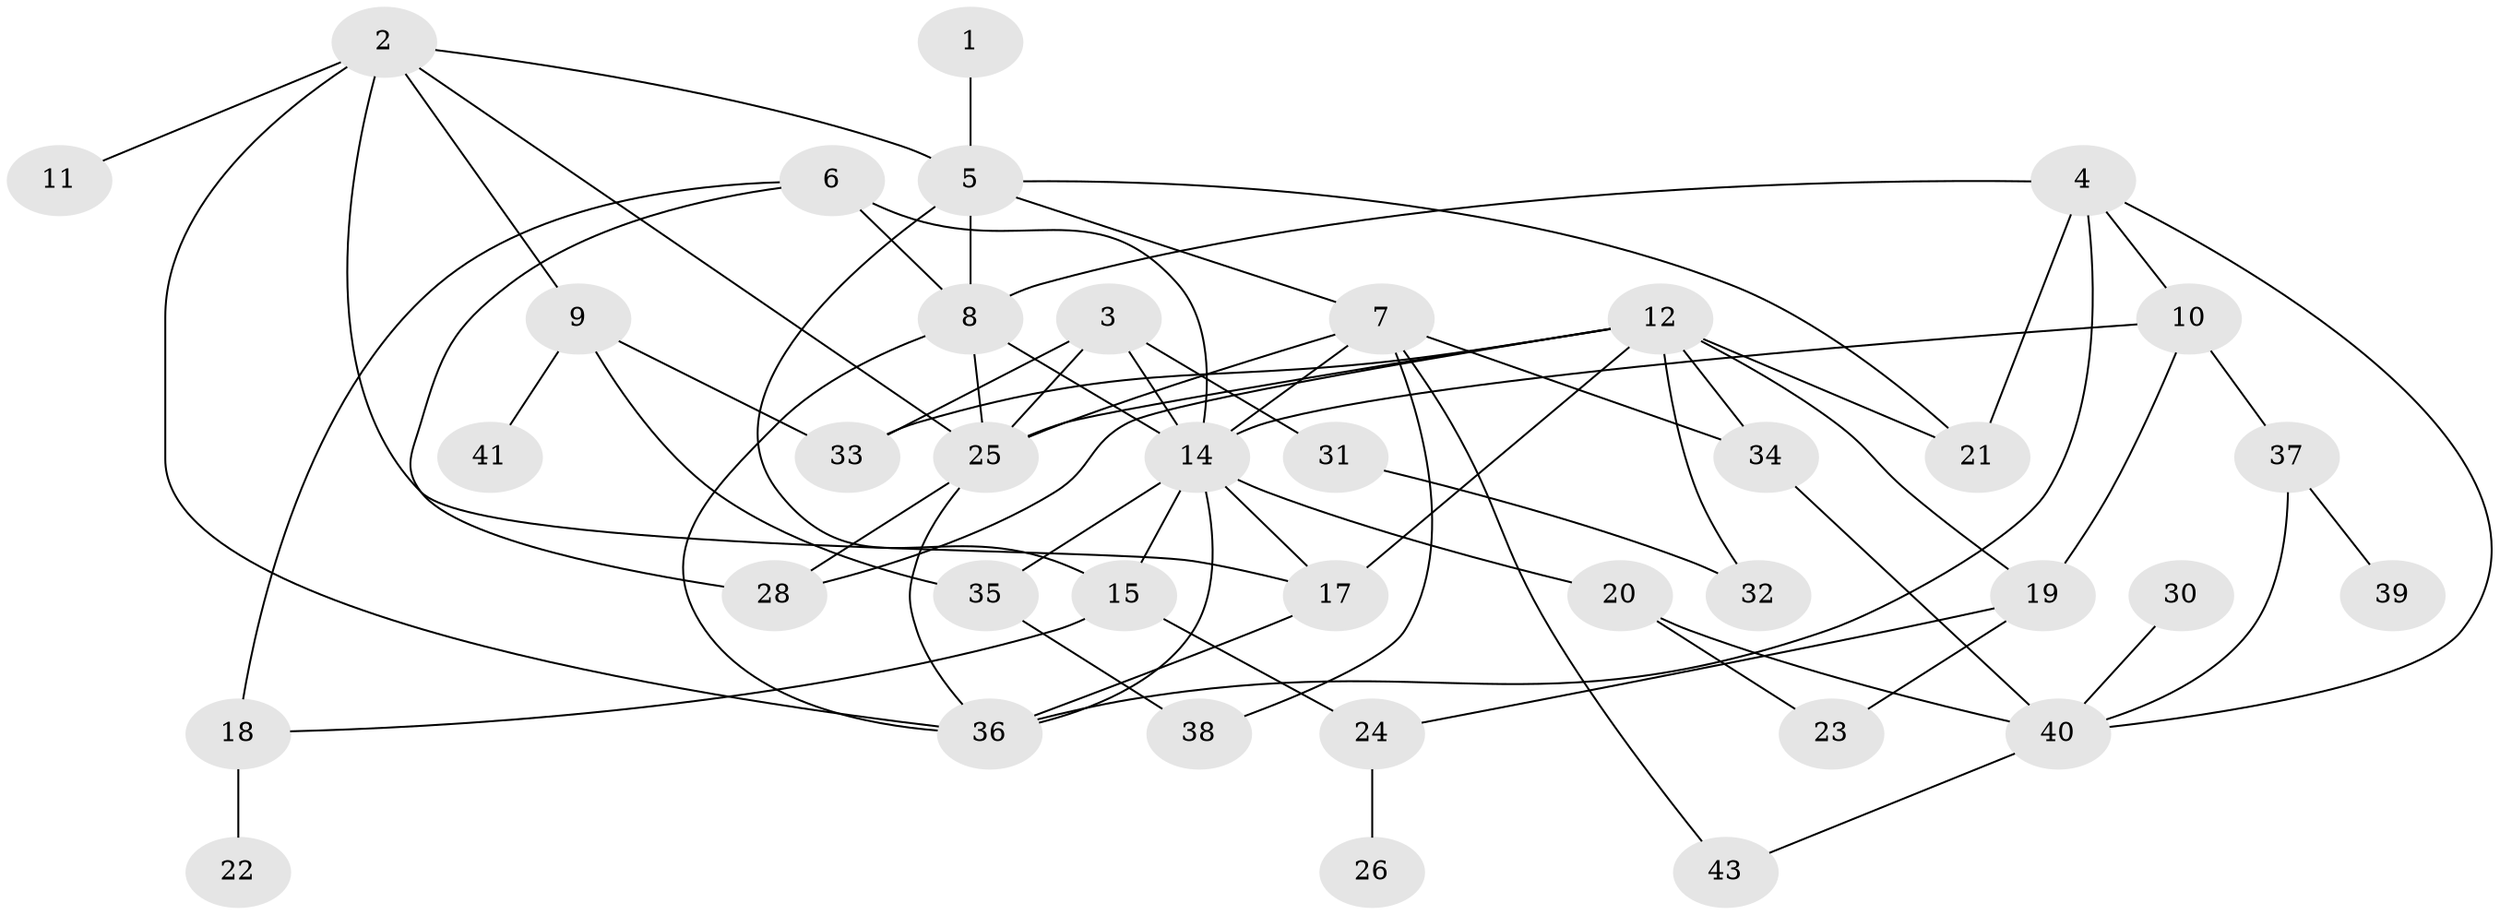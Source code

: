 // original degree distribution, {1: 0.15492957746478872, 6: 0.09859154929577464, 3: 0.28169014084507044, 5: 0.08450704225352113, 4: 0.14084507042253522, 0: 0.07042253521126761, 2: 0.15492957746478872, 7: 0.014084507042253521}
// Generated by graph-tools (version 1.1) at 2025/48/03/04/25 22:48:11]
// undirected, 38 vertices, 69 edges
graph export_dot {
  node [color=gray90,style=filled];
  1;
  2;
  3;
  4;
  5;
  6;
  7;
  8;
  9;
  10;
  11;
  12;
  14;
  15;
  17;
  18;
  19;
  20;
  21;
  22;
  23;
  24;
  25;
  26;
  28;
  30;
  31;
  32;
  33;
  34;
  35;
  36;
  37;
  38;
  39;
  40;
  41;
  43;
  1 -- 5 [weight=1.0];
  2 -- 5 [weight=1.0];
  2 -- 9 [weight=1.0];
  2 -- 11 [weight=2.0];
  2 -- 17 [weight=1.0];
  2 -- 25 [weight=1.0];
  2 -- 36 [weight=1.0];
  3 -- 14 [weight=1.0];
  3 -- 25 [weight=1.0];
  3 -- 31 [weight=1.0];
  3 -- 33 [weight=1.0];
  4 -- 8 [weight=1.0];
  4 -- 10 [weight=1.0];
  4 -- 21 [weight=1.0];
  4 -- 36 [weight=1.0];
  4 -- 40 [weight=1.0];
  5 -- 7 [weight=1.0];
  5 -- 8 [weight=2.0];
  5 -- 15 [weight=1.0];
  5 -- 21 [weight=1.0];
  6 -- 8 [weight=1.0];
  6 -- 14 [weight=1.0];
  6 -- 18 [weight=3.0];
  6 -- 28 [weight=1.0];
  7 -- 14 [weight=1.0];
  7 -- 25 [weight=1.0];
  7 -- 34 [weight=1.0];
  7 -- 38 [weight=1.0];
  7 -- 43 [weight=1.0];
  8 -- 14 [weight=1.0];
  8 -- 25 [weight=1.0];
  8 -- 36 [weight=1.0];
  9 -- 33 [weight=1.0];
  9 -- 35 [weight=1.0];
  9 -- 41 [weight=1.0];
  10 -- 14 [weight=1.0];
  10 -- 19 [weight=1.0];
  10 -- 37 [weight=1.0];
  12 -- 17 [weight=1.0];
  12 -- 19 [weight=1.0];
  12 -- 21 [weight=2.0];
  12 -- 25 [weight=1.0];
  12 -- 28 [weight=1.0];
  12 -- 32 [weight=1.0];
  12 -- 33 [weight=1.0];
  12 -- 34 [weight=1.0];
  14 -- 15 [weight=1.0];
  14 -- 17 [weight=1.0];
  14 -- 20 [weight=2.0];
  14 -- 35 [weight=1.0];
  14 -- 36 [weight=1.0];
  15 -- 18 [weight=2.0];
  15 -- 24 [weight=1.0];
  17 -- 36 [weight=1.0];
  18 -- 22 [weight=1.0];
  19 -- 23 [weight=1.0];
  19 -- 24 [weight=1.0];
  20 -- 23 [weight=1.0];
  20 -- 40 [weight=1.0];
  24 -- 26 [weight=1.0];
  25 -- 28 [weight=1.0];
  25 -- 36 [weight=1.0];
  30 -- 40 [weight=1.0];
  31 -- 32 [weight=1.0];
  34 -- 40 [weight=1.0];
  35 -- 38 [weight=1.0];
  37 -- 39 [weight=1.0];
  37 -- 40 [weight=1.0];
  40 -- 43 [weight=1.0];
}
